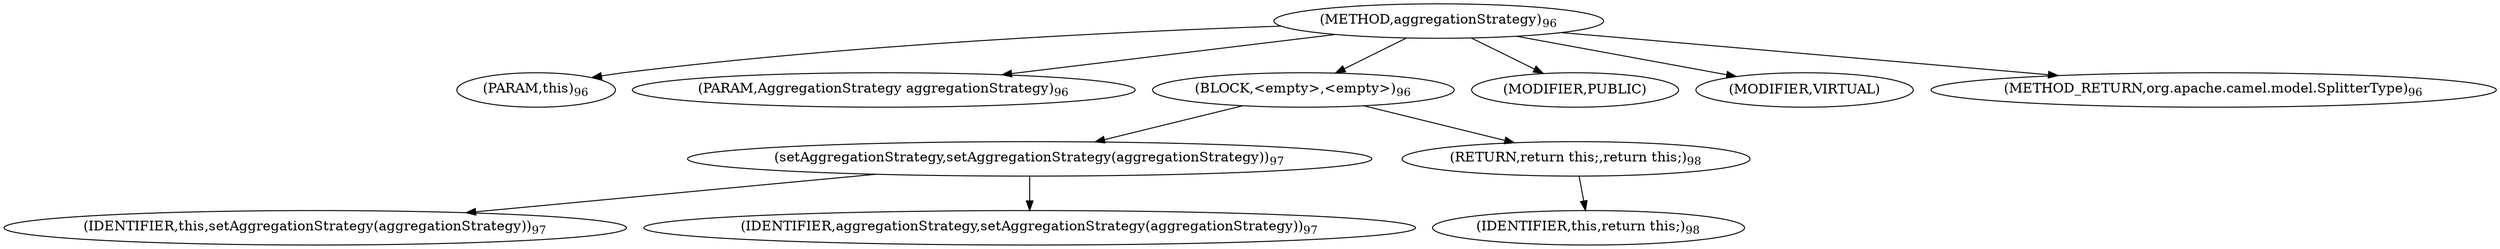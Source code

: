 digraph "aggregationStrategy" {  
"205" [label = <(METHOD,aggregationStrategy)<SUB>96</SUB>> ]
"16" [label = <(PARAM,this)<SUB>96</SUB>> ]
"206" [label = <(PARAM,AggregationStrategy aggregationStrategy)<SUB>96</SUB>> ]
"207" [label = <(BLOCK,&lt;empty&gt;,&lt;empty&gt;)<SUB>96</SUB>> ]
"208" [label = <(setAggregationStrategy,setAggregationStrategy(aggregationStrategy))<SUB>97</SUB>> ]
"15" [label = <(IDENTIFIER,this,setAggregationStrategy(aggregationStrategy))<SUB>97</SUB>> ]
"209" [label = <(IDENTIFIER,aggregationStrategy,setAggregationStrategy(aggregationStrategy))<SUB>97</SUB>> ]
"210" [label = <(RETURN,return this;,return this;)<SUB>98</SUB>> ]
"17" [label = <(IDENTIFIER,this,return this;)<SUB>98</SUB>> ]
"211" [label = <(MODIFIER,PUBLIC)> ]
"212" [label = <(MODIFIER,VIRTUAL)> ]
"213" [label = <(METHOD_RETURN,org.apache.camel.model.SplitterType)<SUB>96</SUB>> ]
  "205" -> "16" 
  "205" -> "206" 
  "205" -> "207" 
  "205" -> "211" 
  "205" -> "212" 
  "205" -> "213" 
  "207" -> "208" 
  "207" -> "210" 
  "208" -> "15" 
  "208" -> "209" 
  "210" -> "17" 
}
